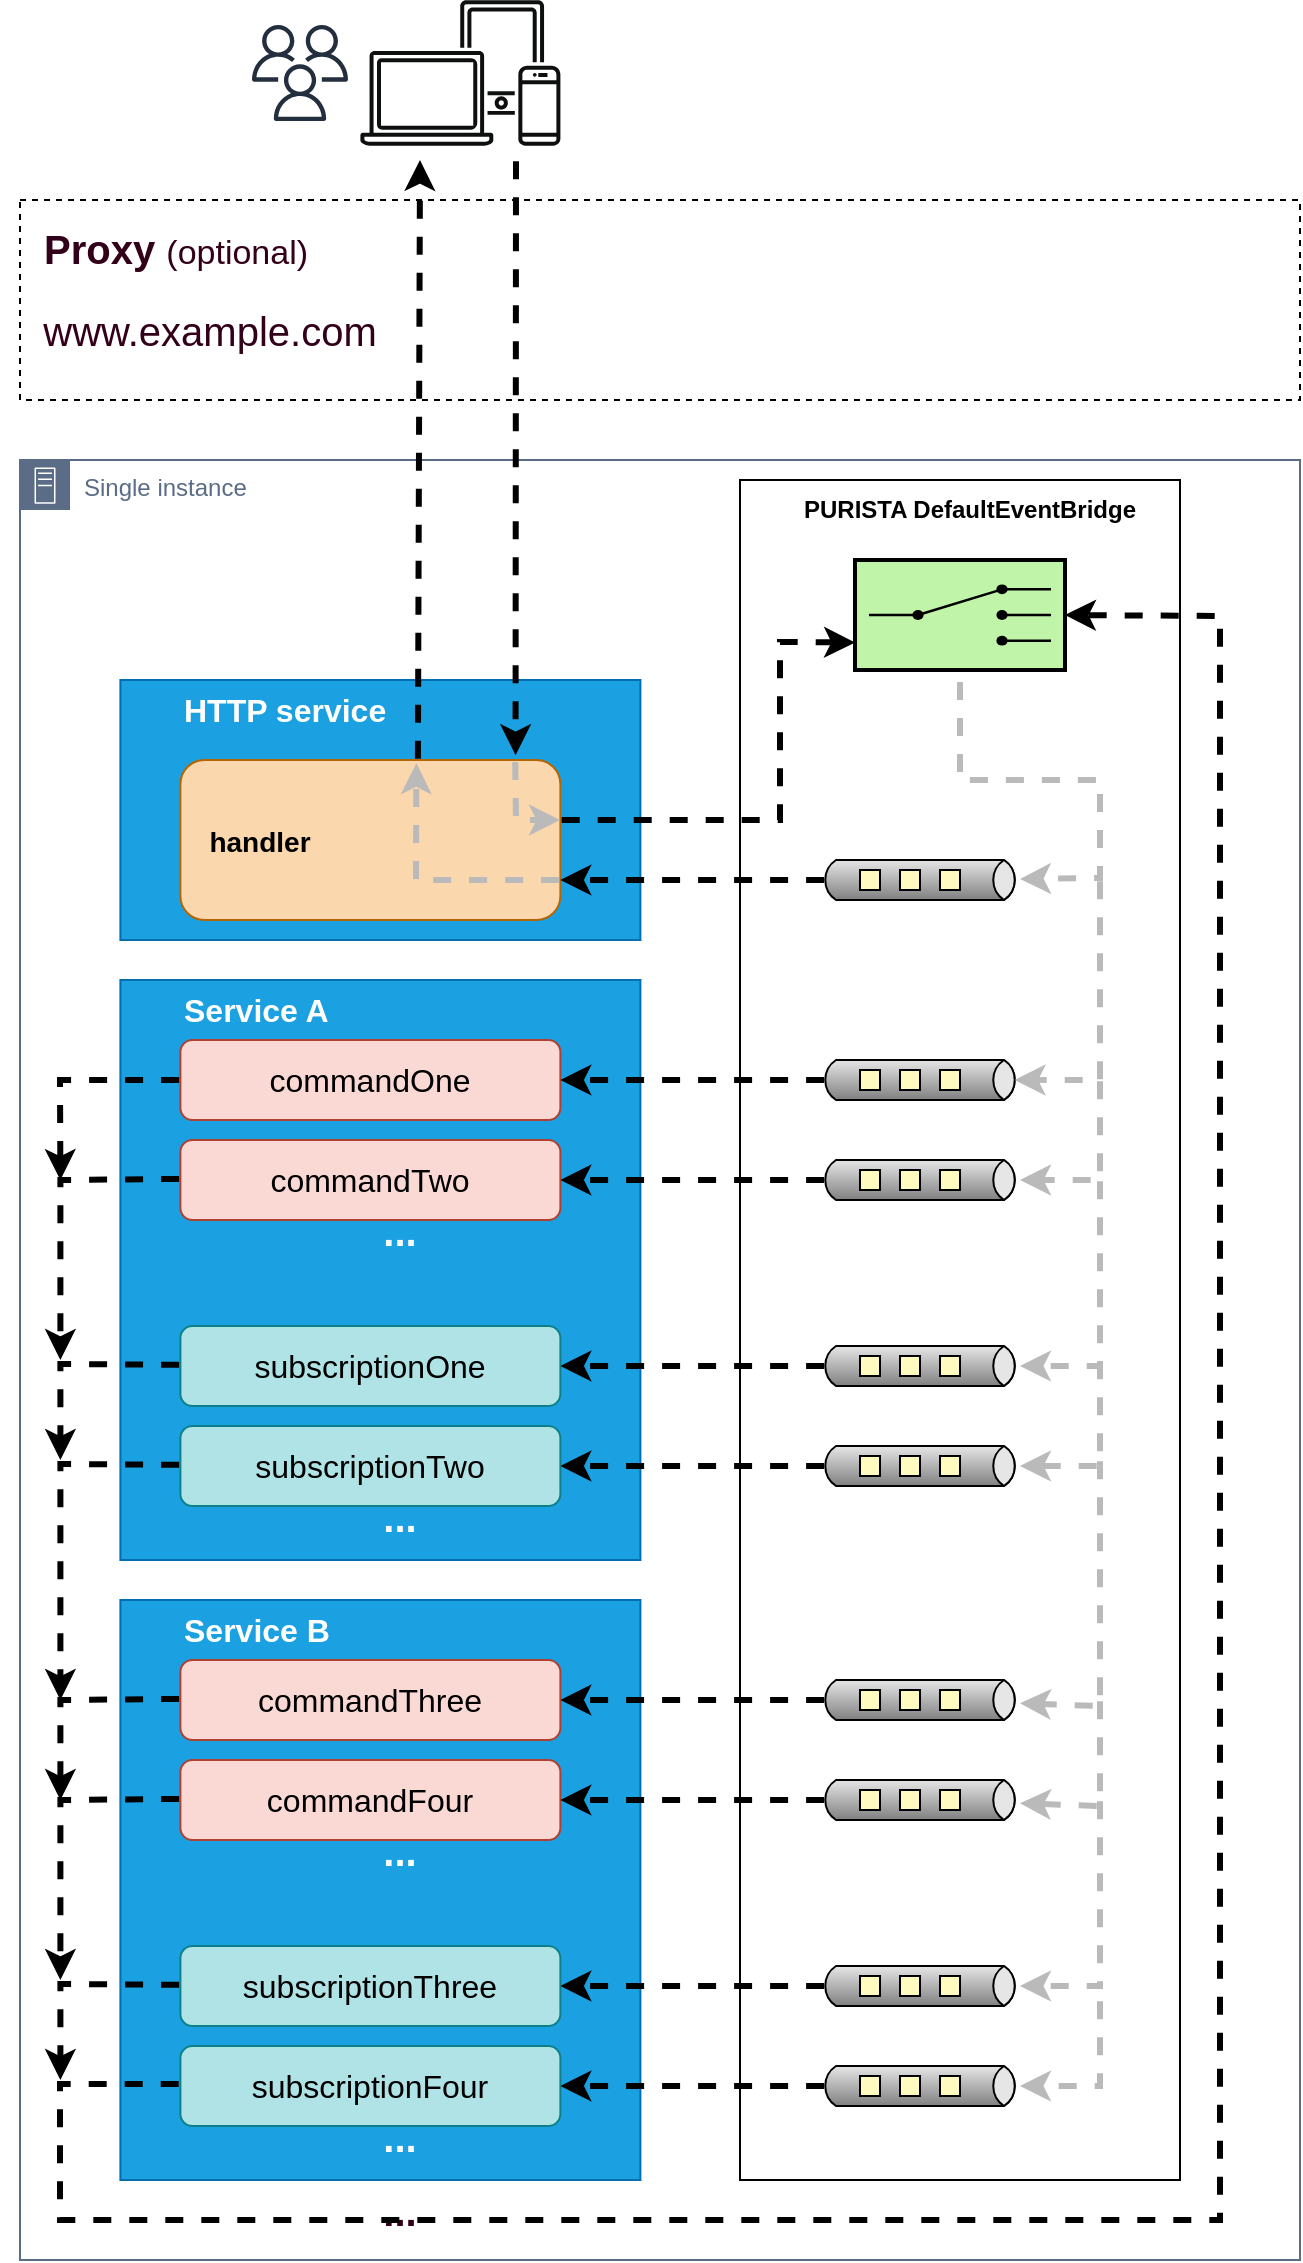 <mxfile version="20.8.16" type="device"><diagram id="oumwElMPQcwM5un6IEaY" name="Seite-1"><mxGraphModel dx="619" dy="488" grid="1" gridSize="10" guides="1" tooltips="1" connect="1" arrows="1" fold="1" page="1" pageScale="1" pageWidth="827" pageHeight="1169" math="0" shadow="0"><root><mxCell id="0"/><mxCell id="1" parent="0"/><mxCell id="ugc2d1e6uYr1b3V9apha-1" value="" style="rounded=0;whiteSpace=wrap;html=1;dashed=1;" parent="1" vertex="1"><mxGeometry x="40" y="110" width="640" height="100" as="geometry"/></mxCell><mxCell id="ugc2d1e6uYr1b3V9apha-2" value="" style="sketch=0;outlineConnect=0;fontColor=#232F3E;gradientColor=none;strokeColor=#232F3E;fillColor=#ffffff;dashed=0;verticalLabelPosition=bottom;verticalAlign=top;align=center;html=1;fontSize=12;fontStyle=0;aspect=fixed;shape=mxgraph.aws4.resourceIcon;resIcon=mxgraph.aws4.users;" parent="1" vertex="1"><mxGeometry x="150" y="16.5" width="60" height="60" as="geometry"/></mxCell><mxCell id="ugc2d1e6uYr1b3V9apha-7" value="Single instance" style="points=[[0,0],[0.25,0],[0.5,0],[0.75,0],[1,0],[1,0.25],[1,0.5],[1,0.75],[1,1],[0.75,1],[0.5,1],[0.25,1],[0,1],[0,0.75],[0,0.5],[0,0.25]];outlineConnect=0;gradientColor=none;html=1;whiteSpace=wrap;fontSize=12;fontStyle=0;container=1;pointerEvents=0;collapsible=0;recursiveResize=0;shape=mxgraph.aws4.group;grIcon=mxgraph.aws4.group_on_premise;strokeColor=#5A6C86;fillColor=none;verticalAlign=top;align=left;spacingLeft=30;fontColor=#5A6C86;dashed=0;" parent="1" vertex="1"><mxGeometry x="40" y="240" width="640" height="900" as="geometry"/></mxCell><mxCell id="ugc2d1e6uYr1b3V9apha-10" value="" style="rounded=0;whiteSpace=wrap;html=1;fillColor=#1ba1e2;fontColor=#ffffff;strokeColor=#006EAF;" parent="ugc2d1e6uYr1b3V9apha-7" vertex="1"><mxGeometry x="50.2" y="110" width="260" height="130" as="geometry"/></mxCell><mxCell id="ugc2d1e6uYr1b3V9apha-11" value="&lt;font style=&quot;font-size: 16px;&quot;&gt;&lt;b&gt;HTTP service&lt;/b&gt;&lt;/font&gt;" style="text;html=1;strokeColor=none;fillColor=none;align=left;verticalAlign=middle;whiteSpace=wrap;rounded=0;fontColor=#FFFFFF;" parent="ugc2d1e6uYr1b3V9apha-7" vertex="1"><mxGeometry x="80.2" y="110" width="120" height="30" as="geometry"/></mxCell><mxCell id="ugc2d1e6uYr1b3V9apha-12" value="" style="rounded=1;whiteSpace=wrap;html=1;fontSize=16;fillColor=#fad7ac;strokeColor=#b46504;" parent="ugc2d1e6uYr1b3V9apha-7" vertex="1"><mxGeometry x="80.2" y="150" width="190" height="80" as="geometry"/></mxCell><mxCell id="ugc2d1e6uYr1b3V9apha-13" value="&lt;font style=&quot;font-size: 14px;&quot;&gt;&lt;b&gt;handler&lt;/b&gt;&lt;/font&gt;" style="text;html=1;strokeColor=none;fillColor=none;align=center;verticalAlign=middle;whiteSpace=wrap;rounded=0;fontSize=16;fontColor=#000000;" parent="ugc2d1e6uYr1b3V9apha-7" vertex="1"><mxGeometry x="90.0" y="175" width="60" height="30" as="geometry"/></mxCell><mxCell id="ugc2d1e6uYr1b3V9apha-15" value="" style="rounded=0;whiteSpace=wrap;html=1;fillColor=#1ba1e2;fontColor=#ffffff;strokeColor=#006EAF;" parent="ugc2d1e6uYr1b3V9apha-7" vertex="1"><mxGeometry x="50.2" y="260" width="260" height="290" as="geometry"/></mxCell><mxCell id="ugc2d1e6uYr1b3V9apha-16" value="&lt;font style=&quot;font-size: 16px;&quot;&gt;&lt;b&gt;Service A&lt;/b&gt;&lt;/font&gt;" style="text;html=1;strokeColor=none;fillColor=none;align=left;verticalAlign=middle;whiteSpace=wrap;rounded=0;fontColor=#FFFFFF;" parent="ugc2d1e6uYr1b3V9apha-7" vertex="1"><mxGeometry x="80.2" y="260" width="120" height="30" as="geometry"/></mxCell><mxCell id="ugc2d1e6uYr1b3V9apha-17" value="commandOne" style="rounded=1;whiteSpace=wrap;html=1;fontSize=16;fillColor=#fad9d5;strokeColor=#ae4132;" parent="ugc2d1e6uYr1b3V9apha-7" vertex="1"><mxGeometry x="80.2" y="290" width="190" height="40" as="geometry"/></mxCell><mxCell id="ugc2d1e6uYr1b3V9apha-18" value="commandTwo" style="rounded=1;whiteSpace=wrap;html=1;fontSize=16;fillColor=#fad9d5;strokeColor=#ae4132;" parent="ugc2d1e6uYr1b3V9apha-7" vertex="1"><mxGeometry x="80.2" y="340" width="190" height="40" as="geometry"/></mxCell><mxCell id="ugc2d1e6uYr1b3V9apha-19" value="subscriptionOne" style="rounded=1;whiteSpace=wrap;html=1;fontSize=16;fillColor=#b0e3e6;strokeColor=#0e8088;" parent="ugc2d1e6uYr1b3V9apha-7" vertex="1"><mxGeometry x="80.2" y="433" width="190" height="40" as="geometry"/></mxCell><mxCell id="ugc2d1e6uYr1b3V9apha-20" value="subscriptionTwo" style="rounded=1;whiteSpace=wrap;html=1;fontSize=16;fillColor=#b0e3e6;strokeColor=#0e8088;" parent="ugc2d1e6uYr1b3V9apha-7" vertex="1"><mxGeometry x="80.2" y="483" width="190" height="40" as="geometry"/></mxCell><mxCell id="ugc2d1e6uYr1b3V9apha-21" value="&lt;font size=&quot;1&quot; color=&quot;#fcfcfc&quot;&gt;&lt;b style=&quot;font-size: 20px;&quot;&gt;...&lt;/b&gt;&lt;/font&gt;" style="text;html=1;strokeColor=none;fillColor=none;align=center;verticalAlign=middle;whiteSpace=wrap;rounded=0;fontSize=14;fontColor=#000000;" parent="ugc2d1e6uYr1b3V9apha-7" vertex="1"><mxGeometry x="160.2" y="380" width="60" height="10" as="geometry"/></mxCell><mxCell id="ugc2d1e6uYr1b3V9apha-22" value="&lt;font size=&quot;1&quot; color=&quot;#fcfcfc&quot;&gt;&lt;b style=&quot;font-size: 20px;&quot;&gt;...&lt;/b&gt;&lt;/font&gt;" style="text;html=1;strokeColor=none;fillColor=none;align=center;verticalAlign=middle;whiteSpace=wrap;rounded=0;fontSize=14;fontColor=#000000;" parent="ugc2d1e6uYr1b3V9apha-7" vertex="1"><mxGeometry x="160.2" y="523" width="60" height="10" as="geometry"/></mxCell><mxCell id="ugc2d1e6uYr1b3V9apha-36" value="" style="rounded=0;whiteSpace=wrap;html=1;fillColor=#1ba1e2;fontColor=#ffffff;strokeColor=#006EAF;" parent="ugc2d1e6uYr1b3V9apha-7" vertex="1"><mxGeometry x="50.2" y="570" width="260" height="290" as="geometry"/></mxCell><mxCell id="ugc2d1e6uYr1b3V9apha-37" value="&lt;font style=&quot;font-size: 16px;&quot;&gt;&lt;b&gt;Service B&lt;/b&gt;&lt;/font&gt;" style="text;html=1;strokeColor=none;fillColor=none;align=left;verticalAlign=middle;whiteSpace=wrap;rounded=0;fontColor=#FFFFFF;" parent="ugc2d1e6uYr1b3V9apha-7" vertex="1"><mxGeometry x="80.2" y="570" width="120" height="30" as="geometry"/></mxCell><mxCell id="ugc2d1e6uYr1b3V9apha-38" value="commandThree" style="rounded=1;whiteSpace=wrap;html=1;fontSize=16;fillColor=#fad9d5;strokeColor=#ae4132;" parent="ugc2d1e6uYr1b3V9apha-7" vertex="1"><mxGeometry x="80.2" y="600" width="190" height="40" as="geometry"/></mxCell><mxCell id="ugc2d1e6uYr1b3V9apha-39" value="commandFour" style="rounded=1;whiteSpace=wrap;html=1;fontSize=16;fillColor=#fad9d5;strokeColor=#ae4132;" parent="ugc2d1e6uYr1b3V9apha-7" vertex="1"><mxGeometry x="80.2" y="650" width="190" height="40" as="geometry"/></mxCell><mxCell id="ugc2d1e6uYr1b3V9apha-40" value="subscriptionThree" style="rounded=1;whiteSpace=wrap;html=1;fontSize=16;fillColor=#b0e3e6;strokeColor=#0e8088;" parent="ugc2d1e6uYr1b3V9apha-7" vertex="1"><mxGeometry x="80.2" y="743" width="190" height="40" as="geometry"/></mxCell><mxCell id="ugc2d1e6uYr1b3V9apha-41" value="subscriptionFour" style="rounded=1;whiteSpace=wrap;html=1;fontSize=16;fillColor=#b0e3e6;strokeColor=#0e8088;" parent="ugc2d1e6uYr1b3V9apha-7" vertex="1"><mxGeometry x="80.2" y="793" width="190" height="40" as="geometry"/></mxCell><mxCell id="ugc2d1e6uYr1b3V9apha-42" value="&lt;font size=&quot;1&quot; color=&quot;#fcfcfc&quot;&gt;&lt;b style=&quot;font-size: 20px;&quot;&gt;...&lt;/b&gt;&lt;/font&gt;" style="text;html=1;strokeColor=none;fillColor=none;align=center;verticalAlign=middle;whiteSpace=wrap;rounded=0;fontSize=14;fontColor=#000000;" parent="ugc2d1e6uYr1b3V9apha-7" vertex="1"><mxGeometry x="160.2" y="690" width="60" height="10" as="geometry"/></mxCell><mxCell id="ugc2d1e6uYr1b3V9apha-43" value="&lt;font size=&quot;1&quot; color=&quot;#fcfcfc&quot;&gt;&lt;b style=&quot;font-size: 20px;&quot;&gt;...&lt;/b&gt;&lt;/font&gt;" style="text;html=1;strokeColor=none;fillColor=none;align=center;verticalAlign=middle;whiteSpace=wrap;rounded=0;fontSize=14;fontColor=#000000;" parent="ugc2d1e6uYr1b3V9apha-7" vertex="1"><mxGeometry x="160.2" y="833" width="60" height="10" as="geometry"/></mxCell><mxCell id="ugc2d1e6uYr1b3V9apha-44" value="&lt;font color=&quot;#33001a&quot; size=&quot;1&quot;&gt;&lt;b style=&quot;font-size: 20px;&quot;&gt;...&lt;/b&gt;&lt;/font&gt;" style="text;html=1;strokeColor=none;fillColor=none;align=center;verticalAlign=middle;whiteSpace=wrap;rounded=0;fontSize=14;fontColor=#000000;" parent="ugc2d1e6uYr1b3V9apha-7" vertex="1"><mxGeometry x="160.2" y="870" width="60" height="10" as="geometry"/></mxCell><mxCell id="ugc2d1e6uYr1b3V9apha-9" value="" style="rounded=0;whiteSpace=wrap;html=1;" parent="ugc2d1e6uYr1b3V9apha-7" vertex="1"><mxGeometry x="360" y="10" width="220" height="850" as="geometry"/></mxCell><mxCell id="ugc2d1e6uYr1b3V9apha-138" value="" style="strokeWidth=2;outlineConnect=0;dashed=0;align=center;fontSize=8;fillColor=#c0f5a9;verticalLabelPosition=bottom;verticalAlign=top;shape=mxgraph.eip.content_based_router;fontColor=#33001A;" parent="ugc2d1e6uYr1b3V9apha-7" vertex="1"><mxGeometry x="417.5" y="50" width="105" height="55" as="geometry"/></mxCell><object label="" class="animated-line" id="ugc2d1e6uYr1b3V9apha-140"><mxCell style="endArrow=classic;html=1;rounded=0;fontSize=20;fontColor=#FCFCFC;strokeWidth=3;dashed=1;flowAnimation=1;exitX=1;exitY=0.375;exitDx=0;exitDy=0;exitPerimeter=0;entryX=0;entryY=0.75;entryDx=0;entryDy=0;entryPerimeter=0;" parent="ugc2d1e6uYr1b3V9apha-7" source="ugc2d1e6uYr1b3V9apha-12" target="ugc2d1e6uYr1b3V9apha-138" edge="1"><mxGeometry width="50" height="50" relative="1" as="geometry"><mxPoint x="329.17" y="90.24" as="sourcePoint"/><mxPoint x="710" y="90" as="targetPoint"/><Array as="points"><mxPoint x="380" y="180"/><mxPoint x="380" y="91"/></Array></mxGeometry></mxCell></object><mxCell id="ugc2d1e6uYr1b3V9apha-60" value="&lt;b style=&quot;border-color: var(--border-color); color: rgb(0, 0, 0); text-align: center;&quot;&gt;PURISTA DefaultEventBridge&lt;/b&gt;" style="text;html=1;strokeColor=none;fillColor=none;align=left;verticalAlign=middle;whiteSpace=wrap;rounded=0;fontColor=#FFFFFF;" parent="ugc2d1e6uYr1b3V9apha-7" vertex="1"><mxGeometry x="390" y="10" width="180" height="30" as="geometry"/></mxCell><object label="" class="animated-line" id="ugc2d1e6uYr1b3V9apha-149"><mxCell style="endArrow=classic;html=1;rounded=0;fontSize=20;fontColor=#FCFCFC;strokeWidth=3;dashed=1;flowAnimation=1;entryX=1;entryY=0.75;entryDx=0;entryDy=0;exitX=0;exitY=0.5;exitDx=2.7;exitDy=0;exitPerimeter=0;" parent="ugc2d1e6uYr1b3V9apha-7" source="u01aHIB-ie-P8_3fqLnc-7" target="ugc2d1e6uYr1b3V9apha-12" edge="1"><mxGeometry width="50" height="50" relative="1" as="geometry"><mxPoint x="503.75" y="212.0" as="sourcePoint"/><mxPoint x="690" y="360" as="targetPoint"/></mxGeometry></mxCell></object><object label="" class="animated-line" id="ugc2d1e6uYr1b3V9apha-150"><mxCell style="endArrow=classic;html=1;rounded=0;fontSize=20;fontColor=#FCFCFC;strokeWidth=3;dashed=1;flowAnimation=1;entryX=1;entryY=0.5;entryDx=0;entryDy=0;exitX=0;exitY=0.5;exitDx=2.7;exitDy=0;exitPerimeter=0;" parent="ugc2d1e6uYr1b3V9apha-7" source="u01aHIB-ie-P8_3fqLnc-8" target="ugc2d1e6uYr1b3V9apha-17" edge="1"><mxGeometry width="50" height="50" relative="1" as="geometry"><mxPoint x="504" y="300" as="sourcePoint"/><mxPoint x="480" y="289.58" as="targetPoint"/></mxGeometry></mxCell></object><object label="" class="animated-line" id="u01aHIB-ie-P8_3fqLnc-2"><mxCell style="endArrow=classic;html=1;rounded=0;fontSize=20;fontColor=#FCFCFC;strokeWidth=3;dashed=1;flowAnimation=1;entryX=1;entryY=0.5;entryDx=0;entryDy=0;exitX=0;exitY=0.5;exitDx=2.7;exitDy=0;exitPerimeter=0;" parent="ugc2d1e6uYr1b3V9apha-7" source="u01aHIB-ie-P8_3fqLnc-9" target="ugc2d1e6uYr1b3V9apha-18" edge="1"><mxGeometry width="50" height="50" relative="1" as="geometry"><mxPoint x="503.75" y="370" as="sourcePoint"/><mxPoint x="330" y="360" as="targetPoint"/></mxGeometry></mxCell></object><object label="" class="animated-line" id="u01aHIB-ie-P8_3fqLnc-4"><mxCell style="endArrow=classic;html=1;rounded=0;fontSize=20;fontColor=#FCFCFC;strokeWidth=3;dashed=1;flowAnimation=1;entryX=1;entryY=0.5;entryDx=0;entryDy=0;exitX=0;exitY=0.5;exitDx=2.7;exitDy=0;exitPerimeter=0;" parent="ugc2d1e6uYr1b3V9apha-7" source="u01aHIB-ie-P8_3fqLnc-10" target="ugc2d1e6uYr1b3V9apha-19" edge="1"><mxGeometry width="50" height="50" relative="1" as="geometry"><mxPoint x="503.75" y="453" as="sourcePoint"/><mxPoint x="330" y="453" as="targetPoint"/></mxGeometry></mxCell></object><object label="" class="animated-line" id="u01aHIB-ie-P8_3fqLnc-6"><mxCell style="endArrow=classic;html=1;rounded=0;fontSize=20;fontColor=#FCFCFC;strokeWidth=3;dashed=1;flowAnimation=1;entryX=1;entryY=0.5;entryDx=0;entryDy=0;exitX=0;exitY=0.5;exitDx=2.7;exitDy=0;exitPerimeter=0;" parent="ugc2d1e6uYr1b3V9apha-7" source="u01aHIB-ie-P8_3fqLnc-11" target="ugc2d1e6uYr1b3V9apha-20" edge="1"><mxGeometry width="50" height="50" relative="1" as="geometry"><mxPoint x="503.75" y="503" as="sourcePoint"/><mxPoint x="330" y="503" as="targetPoint"/></mxGeometry></mxCell></object><mxCell id="u01aHIB-ie-P8_3fqLnc-7" value="" style="strokeWidth=1;outlineConnect=0;dashed=0;align=center;html=1;fontSize=8;shape=mxgraph.eip.dataChannel;verticalLabelPosition=bottom;labelBackgroundColor=#ffffff;verticalAlign=top;" parent="ugc2d1e6uYr1b3V9apha-7" vertex="1"><mxGeometry x="400" y="200" width="100" height="20" as="geometry"/></mxCell><mxCell id="u01aHIB-ie-P8_3fqLnc-8" value="" style="strokeWidth=1;outlineConnect=0;dashed=0;align=center;html=1;fontSize=8;shape=mxgraph.eip.dataChannel;verticalLabelPosition=bottom;labelBackgroundColor=#ffffff;verticalAlign=top;" parent="ugc2d1e6uYr1b3V9apha-7" vertex="1"><mxGeometry x="400" y="300" width="100" height="20" as="geometry"/></mxCell><mxCell id="u01aHIB-ie-P8_3fqLnc-9" value="" style="strokeWidth=1;outlineConnect=0;dashed=0;align=center;html=1;fontSize=8;shape=mxgraph.eip.dataChannel;verticalLabelPosition=bottom;labelBackgroundColor=#ffffff;verticalAlign=top;" parent="ugc2d1e6uYr1b3V9apha-7" vertex="1"><mxGeometry x="400" y="350" width="100" height="20" as="geometry"/></mxCell><mxCell id="u01aHIB-ie-P8_3fqLnc-10" value="" style="strokeWidth=1;outlineConnect=0;dashed=0;align=center;html=1;fontSize=8;shape=mxgraph.eip.dataChannel;verticalLabelPosition=bottom;labelBackgroundColor=#ffffff;verticalAlign=top;" parent="ugc2d1e6uYr1b3V9apha-7" vertex="1"><mxGeometry x="400" y="443" width="100" height="20" as="geometry"/></mxCell><mxCell id="u01aHIB-ie-P8_3fqLnc-11" value="" style="strokeWidth=1;outlineConnect=0;dashed=0;align=center;html=1;fontSize=8;shape=mxgraph.eip.dataChannel;verticalLabelPosition=bottom;labelBackgroundColor=#ffffff;verticalAlign=top;" parent="ugc2d1e6uYr1b3V9apha-7" vertex="1"><mxGeometry x="400" y="493" width="100" height="20" as="geometry"/></mxCell><object label="" class="animated-line" id="u01aHIB-ie-P8_3fqLnc-12"><mxCell style="endArrow=classic;html=1;rounded=0;fontSize=20;fontColor=#FCFCFC;strokeWidth=3;dashed=1;flowAnimation=1;entryX=1;entryY=0.5;entryDx=0;entryDy=0;exitX=0;exitY=0.5;exitDx=2.7;exitDy=0;exitPerimeter=0;" parent="ugc2d1e6uYr1b3V9apha-7" source="u01aHIB-ie-P8_3fqLnc-13" target="ugc2d1e6uYr1b3V9apha-38" edge="1"><mxGeometry width="50" height="50" relative="1" as="geometry"><mxPoint x="463.75" y="380" as="sourcePoint"/><mxPoint x="330" y="620" as="targetPoint"/></mxGeometry></mxCell></object><mxCell id="u01aHIB-ie-P8_3fqLnc-13" value="" style="strokeWidth=1;outlineConnect=0;dashed=0;align=center;html=1;fontSize=8;shape=mxgraph.eip.dataChannel;verticalLabelPosition=bottom;labelBackgroundColor=#ffffff;verticalAlign=top;" parent="ugc2d1e6uYr1b3V9apha-7" vertex="1"><mxGeometry x="400" y="610" width="100" height="20" as="geometry"/></mxCell><object label="" class="animated-line" id="u01aHIB-ie-P8_3fqLnc-14"><mxCell style="endArrow=classic;html=1;rounded=0;fontSize=20;fontColor=#FCFCFC;strokeWidth=3;dashed=1;flowAnimation=1;exitX=0;exitY=0.5;exitDx=2.7;exitDy=0;exitPerimeter=0;entryX=1;entryY=0.5;entryDx=0;entryDy=0;" parent="ugc2d1e6uYr1b3V9apha-7" source="u01aHIB-ie-P8_3fqLnc-15" target="ugc2d1e6uYr1b3V9apha-39" edge="1"><mxGeometry width="50" height="50" relative="1" as="geometry"><mxPoint x="463.75" y="430" as="sourcePoint"/><mxPoint x="330" y="670" as="targetPoint"/></mxGeometry></mxCell></object><mxCell id="u01aHIB-ie-P8_3fqLnc-15" value="" style="strokeWidth=1;outlineConnect=0;dashed=0;align=center;html=1;fontSize=8;shape=mxgraph.eip.dataChannel;verticalLabelPosition=bottom;labelBackgroundColor=#ffffff;verticalAlign=top;" parent="ugc2d1e6uYr1b3V9apha-7" vertex="1"><mxGeometry x="400" y="660" width="100" height="20" as="geometry"/></mxCell><object label="" class="animated-line" id="u01aHIB-ie-P8_3fqLnc-16"><mxCell style="endArrow=classic;html=1;rounded=0;fontSize=20;fontColor=#FCFCFC;strokeWidth=3;dashed=1;flowAnimation=1;entryX=1;entryY=0.5;entryDx=0;entryDy=0;exitX=0;exitY=0.5;exitDx=2.7;exitDy=0;exitPerimeter=0;" parent="ugc2d1e6uYr1b3V9apha-7" source="u01aHIB-ie-P8_3fqLnc-17" target="ugc2d1e6uYr1b3V9apha-40" edge="1"><mxGeometry width="50" height="50" relative="1" as="geometry"><mxPoint x="463.75" y="523" as="sourcePoint"/><mxPoint x="330" y="763" as="targetPoint"/></mxGeometry></mxCell></object><mxCell id="u01aHIB-ie-P8_3fqLnc-17" value="" style="strokeWidth=1;outlineConnect=0;dashed=0;align=center;html=1;fontSize=8;shape=mxgraph.eip.dataChannel;verticalLabelPosition=bottom;labelBackgroundColor=#ffffff;verticalAlign=top;" parent="ugc2d1e6uYr1b3V9apha-7" vertex="1"><mxGeometry x="400" y="753" width="100" height="20" as="geometry"/></mxCell><object label="" class="animated-line" id="u01aHIB-ie-P8_3fqLnc-18"><mxCell style="endArrow=classic;html=1;rounded=0;fontSize=20;fontColor=#FCFCFC;strokeWidth=3;dashed=1;flowAnimation=1;entryX=1;entryY=0.5;entryDx=0;entryDy=0;exitX=0;exitY=0.5;exitDx=2.7;exitDy=0;exitPerimeter=0;" parent="ugc2d1e6uYr1b3V9apha-7" source="u01aHIB-ie-P8_3fqLnc-19" target="ugc2d1e6uYr1b3V9apha-41" edge="1"><mxGeometry width="50" height="50" relative="1" as="geometry"><mxPoint x="463.75" y="573" as="sourcePoint"/><mxPoint x="330" y="813" as="targetPoint"/></mxGeometry></mxCell></object><mxCell id="u01aHIB-ie-P8_3fqLnc-19" value="" style="strokeWidth=1;outlineConnect=0;dashed=0;align=center;html=1;fontSize=8;shape=mxgraph.eip.dataChannel;verticalLabelPosition=bottom;labelBackgroundColor=#ffffff;verticalAlign=top;" parent="ugc2d1e6uYr1b3V9apha-7" vertex="1"><mxGeometry x="400" y="803" width="100" height="20" as="geometry"/></mxCell><object label="" class="animated-line" id="u01aHIB-ie-P8_3fqLnc-23"><mxCell style="endArrow=classic;html=1;rounded=0;fontSize=20;fontColor=#FCFCFC;strokeWidth=3;dashed=1;flowAnimation=1;exitX=0;exitY=0.5;exitDx=2.7;exitDy=0;exitPerimeter=0;" parent="ugc2d1e6uYr1b3V9apha-7" edge="1"><mxGeometry width="50" height="50" relative="1" as="geometry"><mxPoint x="80.2" y="359.44" as="sourcePoint"/><mxPoint x="20.2" y="450" as="targetPoint"/><Array as="points"><mxPoint x="20.2" y="360"/></Array></mxGeometry></mxCell></object><object label="" class="animated-line" id="u01aHIB-ie-P8_3fqLnc-24"><mxCell style="endArrow=classic;html=1;rounded=0;fontSize=20;fontColor=#FCFCFC;strokeWidth=3;dashed=1;flowAnimation=1;exitX=0;exitY=0.5;exitDx=2.7;exitDy=0;exitPerimeter=0;" parent="ugc2d1e6uYr1b3V9apha-7" edge="1"><mxGeometry width="50" height="50" relative="1" as="geometry"><mxPoint x="80.2" y="452.44" as="sourcePoint"/><mxPoint x="20.2" y="500" as="targetPoint"/><Array as="points"><mxPoint x="20.2" y="452"/></Array></mxGeometry></mxCell></object><object label="" class="animated-line" id="u01aHIB-ie-P8_3fqLnc-25"><mxCell style="endArrow=classic;html=1;rounded=0;fontSize=20;fontColor=#FCFCFC;strokeWidth=3;dashed=1;flowAnimation=1;exitX=0;exitY=0.5;exitDx=2.7;exitDy=0;exitPerimeter=0;" parent="ugc2d1e6uYr1b3V9apha-7" edge="1"><mxGeometry width="50" height="50" relative="1" as="geometry"><mxPoint x="80.2" y="502.44" as="sourcePoint"/><mxPoint x="20.2" y="620" as="targetPoint"/><Array as="points"><mxPoint x="20.2" y="502"/></Array></mxGeometry></mxCell></object><object label="" class="animated-line" id="u01aHIB-ie-P8_3fqLnc-26"><mxCell style="endArrow=classic;html=1;rounded=0;fontSize=20;fontColor=#FCFCFC;strokeWidth=3;dashed=1;flowAnimation=1;exitX=0;exitY=0.5;exitDx=2.7;exitDy=0;exitPerimeter=0;" parent="ugc2d1e6uYr1b3V9apha-7" edge="1"><mxGeometry width="50" height="50" relative="1" as="geometry"><mxPoint x="80.2" y="619.44" as="sourcePoint"/><mxPoint x="20.2" y="670" as="targetPoint"/><Array as="points"><mxPoint x="20.2" y="620"/></Array></mxGeometry></mxCell></object><object label="" class="animated-line" id="u01aHIB-ie-P8_3fqLnc-27"><mxCell style="endArrow=classic;html=1;rounded=0;fontSize=20;fontColor=#FCFCFC;strokeWidth=3;dashed=1;flowAnimation=1;exitX=0;exitY=0.5;exitDx=2.7;exitDy=0;exitPerimeter=0;" parent="ugc2d1e6uYr1b3V9apha-7" edge="1"><mxGeometry width="50" height="50" relative="1" as="geometry"><mxPoint x="80.2" y="669.44" as="sourcePoint"/><mxPoint x="20.2" y="760" as="targetPoint"/><Array as="points"><mxPoint x="20.2" y="670"/></Array></mxGeometry></mxCell></object><object label="" class="animated-line" id="u01aHIB-ie-P8_3fqLnc-28"><mxCell style="endArrow=classic;html=1;rounded=0;fontSize=20;fontColor=#FCFCFC;strokeWidth=3;dashed=1;flowAnimation=1;exitX=0;exitY=0.5;exitDx=2.7;exitDy=0;exitPerimeter=0;" parent="ugc2d1e6uYr1b3V9apha-7" edge="1"><mxGeometry width="50" height="50" relative="1" as="geometry"><mxPoint x="80.2" y="762.44" as="sourcePoint"/><mxPoint x="20.2" y="810" as="targetPoint"/><Array as="points"><mxPoint x="20.2" y="762"/></Array></mxGeometry></mxCell></object><object label="" class="animated-line" id="u01aHIB-ie-P8_3fqLnc-29"><mxCell style="endArrow=classic;html=1;rounded=0;fontSize=20;fontColor=#FCFCFC;strokeWidth=3;dashed=1;flowAnimation=1;entryX=1;entryY=0.5;entryDx=0;entryDy=0;entryPerimeter=0;" parent="ugc2d1e6uYr1b3V9apha-7" target="ugc2d1e6uYr1b3V9apha-138" edge="1"><mxGeometry width="50" height="50" relative="1" as="geometry"><mxPoint x="80" y="812" as="sourcePoint"/><mxPoint x="-10.2" y="812.44" as="targetPoint"/><Array as="points"><mxPoint x="20" y="812"/><mxPoint x="20" y="880"/><mxPoint x="600" y="880"/><mxPoint x="600" y="78"/></Array></mxGeometry></mxCell></object><object label="" class="animated-line" id="u01aHIB-ie-P8_3fqLnc-21"><mxCell style="endArrow=classic;html=1;rounded=0;fontSize=20;fontColor=#FCFCFC;strokeWidth=3;dashed=1;flowAnimation=1;" parent="ugc2d1e6uYr1b3V9apha-7" source="ugc2d1e6uYr1b3V9apha-17" edge="1"><mxGeometry width="50" height="50" relative="1" as="geometry"><mxPoint x="80.2" y="310" as="sourcePoint"/><mxPoint x="20.2" y="360" as="targetPoint"/><Array as="points"><mxPoint x="20" y="310"/></Array></mxGeometry></mxCell></object><object label="" class="animated-line" id="u01aHIB-ie-P8_3fqLnc-30"><mxCell style="endArrow=classic;html=1;rounded=0;fontSize=20;fontColor=#FCFCFC;strokeWidth=3;dashed=1;flowAnimation=1;entryX=1;entryY=0.5;entryDx=0;entryDy=0;exitX=0.5;exitY=0.118;exitDx=0;exitDy=0;exitPerimeter=0;strokeColor=#BABABA;" parent="ugc2d1e6uYr1b3V9apha-7" source="ugc2d1e6uYr1b3V9apha-9" edge="1"><mxGeometry width="50" height="50" relative="1" as="geometry"><mxPoint x="632.5" y="209.44" as="sourcePoint"/><mxPoint x="500" y="209.44" as="targetPoint"/><Array as="points"><mxPoint x="470" y="160"/><mxPoint x="540" y="160"/><mxPoint x="540" y="209"/></Array></mxGeometry></mxCell></object><object label="" class="animated-line" id="u01aHIB-ie-P8_3fqLnc-31"><mxCell style="endArrow=classic;html=1;rounded=0;fontSize=20;fontColor=#FCFCFC;strokeWidth=3;dashed=1;flowAnimation=1;entryX=1;entryY=0.5;entryDx=-2.7;entryDy=0;strokeColor=#BABABA;entryPerimeter=0;" parent="ugc2d1e6uYr1b3V9apha-7" target="u01aHIB-ie-P8_3fqLnc-8" edge="1"><mxGeometry width="50" height="50" relative="1" as="geometry"><mxPoint x="540" y="210" as="sourcePoint"/><mxPoint x="510" y="340.0" as="targetPoint"/><Array as="points"><mxPoint x="540" y="310"/></Array></mxGeometry></mxCell></object><object label="" class="animated-line" id="u01aHIB-ie-P8_3fqLnc-32"><mxCell style="endArrow=classic;html=1;rounded=0;fontSize=20;fontColor=#FCFCFC;strokeWidth=3;dashed=1;flowAnimation=1;strokeColor=#BABABA;" parent="ugc2d1e6uYr1b3V9apha-7" target="u01aHIB-ie-P8_3fqLnc-9" edge="1"><mxGeometry width="50" height="50" relative="1" as="geometry"><mxPoint x="540" y="310" as="sourcePoint"/><mxPoint x="500" y="360" as="targetPoint"/><Array as="points"><mxPoint x="540" y="360"/></Array></mxGeometry></mxCell></object><object label="" class="animated-line" id="u01aHIB-ie-P8_3fqLnc-33"><mxCell style="endArrow=classic;html=1;rounded=0;fontSize=20;fontColor=#FCFCFC;strokeWidth=3;dashed=1;flowAnimation=1;strokeColor=#BABABA;" parent="ugc2d1e6uYr1b3V9apha-7" target="u01aHIB-ie-P8_3fqLnc-10" edge="1"><mxGeometry width="50" height="50" relative="1" as="geometry"><mxPoint x="540" y="360" as="sourcePoint"/><mxPoint x="500" y="455" as="targetPoint"/><Array as="points"><mxPoint x="540" y="453"/></Array></mxGeometry></mxCell></object><object label="" class="animated-line" id="u01aHIB-ie-P8_3fqLnc-34"><mxCell style="endArrow=classic;html=1;rounded=0;fontSize=20;fontColor=#FCFCFC;strokeWidth=3;dashed=1;flowAnimation=1;strokeColor=#BABABA;" parent="ugc2d1e6uYr1b3V9apha-7" target="u01aHIB-ie-P8_3fqLnc-11" edge="1"><mxGeometry width="50" height="50" relative="1" as="geometry"><mxPoint x="540" y="450" as="sourcePoint"/><mxPoint x="500" y="503" as="targetPoint"/><Array as="points"><mxPoint x="540" y="503"/></Array></mxGeometry></mxCell></object><object label="" class="animated-line" id="u01aHIB-ie-P8_3fqLnc-35"><mxCell style="endArrow=classic;html=1;rounded=0;fontSize=20;fontColor=#FCFCFC;strokeWidth=3;dashed=1;flowAnimation=1;strokeColor=#BABABA;" parent="ugc2d1e6uYr1b3V9apha-7" target="u01aHIB-ie-P8_3fqLnc-13" edge="1"><mxGeometry width="50" height="50" relative="1" as="geometry"><mxPoint x="540" y="500" as="sourcePoint"/><mxPoint x="500" y="623" as="targetPoint"/><Array as="points"><mxPoint x="540" y="623"/></Array></mxGeometry></mxCell></object><object label="" class="animated-line" id="u01aHIB-ie-P8_3fqLnc-36"><mxCell style="endArrow=classic;html=1;rounded=0;fontSize=20;fontColor=#FCFCFC;strokeWidth=3;dashed=1;flowAnimation=1;strokeColor=#BABABA;" parent="ugc2d1e6uYr1b3V9apha-7" target="u01aHIB-ie-P8_3fqLnc-15" edge="1"><mxGeometry width="50" height="50" relative="1" as="geometry"><mxPoint x="540" y="620" as="sourcePoint"/><mxPoint x="500" y="673" as="targetPoint"/><Array as="points"><mxPoint x="540" y="673"/></Array></mxGeometry></mxCell></object><object label="" class="animated-line" id="u01aHIB-ie-P8_3fqLnc-37"><mxCell style="endArrow=classic;html=1;rounded=0;fontSize=20;fontColor=#FCFCFC;strokeWidth=3;dashed=1;flowAnimation=1;strokeColor=#BABABA;" parent="ugc2d1e6uYr1b3V9apha-7" target="u01aHIB-ie-P8_3fqLnc-17" edge="1"><mxGeometry width="50" height="50" relative="1" as="geometry"><mxPoint x="540" y="670" as="sourcePoint"/><mxPoint x="500" y="763" as="targetPoint"/><Array as="points"><mxPoint x="540" y="763"/></Array></mxGeometry></mxCell></object><object label="" class="animated-line" id="u01aHIB-ie-P8_3fqLnc-38"><mxCell style="endArrow=classic;html=1;rounded=0;fontSize=20;fontColor=#FCFCFC;strokeWidth=3;dashed=1;flowAnimation=1;strokeColor=#BABABA;" parent="ugc2d1e6uYr1b3V9apha-7" target="u01aHIB-ie-P8_3fqLnc-19" edge="1"><mxGeometry width="50" height="50" relative="1" as="geometry"><mxPoint x="540" y="770" as="sourcePoint"/><mxPoint x="500" y="813" as="targetPoint"/><Array as="points"><mxPoint x="540" y="813"/></Array></mxGeometry></mxCell></object><object label="" class="animated-line" id="u01aHIB-ie-P8_3fqLnc-39"><mxCell style="endArrow=classic;html=1;rounded=0;fontSize=20;fontColor=#FCFCFC;strokeWidth=3;dashed=1;flowAnimation=1;entryX=0.621;entryY=0.02;entryDx=0;entryDy=0;strokeColor=#BABABA;entryPerimeter=0;exitX=1;exitY=0.75;exitDx=0;exitDy=0;" parent="ugc2d1e6uYr1b3V9apha-7" source="ugc2d1e6uYr1b3V9apha-12" target="ugc2d1e6uYr1b3V9apha-12" edge="1"><mxGeometry width="50" height="50" relative="1" as="geometry"><mxPoint x="242.7" y="175" as="sourcePoint"/><mxPoint x="200.0" y="275" as="targetPoint"/><Array as="points"><mxPoint x="198" y="210"/></Array></mxGeometry></mxCell></object><object label="" class="animated-line" id="u01aHIB-ie-P8_3fqLnc-40"><mxCell style="endArrow=classic;html=1;rounded=0;fontSize=20;fontColor=#FCFCFC;strokeWidth=3;dashed=1;flowAnimation=1;entryX=0.999;entryY=0.375;entryDx=0;entryDy=0;strokeColor=#BABABA;exitX=0.881;exitY=0.004;exitDx=0;exitDy=0;exitPerimeter=0;entryPerimeter=0;" parent="ugc2d1e6uYr1b3V9apha-7" source="ugc2d1e6uYr1b3V9apha-12" target="ugc2d1e6uYr1b3V9apha-12" edge="1"><mxGeometry width="50" height="50" relative="1" as="geometry"><mxPoint x="322.2" y="219.2" as="sourcePoint"/><mxPoint x="250.19" y="160.8" as="targetPoint"/><Array as="points"><mxPoint x="248" y="180"/></Array></mxGeometry></mxCell></object><object label="" class="animated-line" id="ugc2d1e6uYr1b3V9apha-23"><mxCell style="endArrow=classic;html=1;rounded=0;fontSize=20;fontColor=#FCFCFC;strokeWidth=3;dashed=1;flowAnimation=1;entryX=0.882;entryY=-0.03;entryDx=0;entryDy=0;entryPerimeter=0;" parent="1" target="ugc2d1e6uYr1b3V9apha-12" edge="1"><mxGeometry width="50" height="50" relative="1" as="geometry"><mxPoint x="288" y="90" as="sourcePoint"/><mxPoint x="181" y="320" as="targetPoint"/></mxGeometry></mxCell></object><object label="" class="animated-line" id="ugc2d1e6uYr1b3V9apha-24"><mxCell style="endArrow=classic;html=1;rounded=0;fontSize=20;fontColor=#FCFCFC;strokeWidth=3;dashed=1;flowAnimation=1;exitX=0.625;exitY=0;exitDx=0;exitDy=0;exitPerimeter=0;" parent="1" source="ugc2d1e6uYr1b3V9apha-12" edge="1"><mxGeometry width="50" height="50" relative="1" as="geometry"><mxPoint x="215" y="320" as="sourcePoint"/><mxPoint x="240" y="90" as="targetPoint"/></mxGeometry></mxCell></object><mxCell id="ugc2d1e6uYr1b3V9apha-161" value="" style="sketch=0;outlineConnect=0;gradientColor=none;fontColor=#545B64;strokeColor=none;fillColor=#0E0F0F;dashed=0;verticalLabelPosition=bottom;verticalAlign=top;align=center;html=1;fontSize=12;fontStyle=0;aspect=fixed;shape=mxgraph.aws4.illustration_devices;pointerEvents=1" parent="1" vertex="1"><mxGeometry x="210.2" y="10" width="100" height="73" as="geometry"/></mxCell><mxCell id="ugc2d1e6uYr1b3V9apha-168" value="www.example.com" style="text;html=1;strokeColor=none;fillColor=none;align=center;verticalAlign=middle;whiteSpace=wrap;rounded=0;fontSize=20;fontColor=#33001A;" parent="1" vertex="1"><mxGeometry x="30" y="160" width="210" height="30" as="geometry"/></mxCell><mxCell id="ugc2d1e6uYr1b3V9apha-169" value="&lt;div style=&quot;&quot;&gt;&lt;b style=&quot;background-color: initial;&quot;&gt;Proxy &lt;/b&gt;&lt;font style=&quot;background-color: initial; font-size: 17px;&quot;&gt;(optional)&lt;/font&gt;&lt;/div&gt;" style="text;html=1;strokeColor=none;fillColor=none;align=left;verticalAlign=middle;whiteSpace=wrap;rounded=0;fontSize=20;fontColor=#33001A;" parent="1" vertex="1"><mxGeometry x="50" y="120" width="260" height="30" as="geometry"/></mxCell></root></mxGraphModel></diagram></mxfile>
